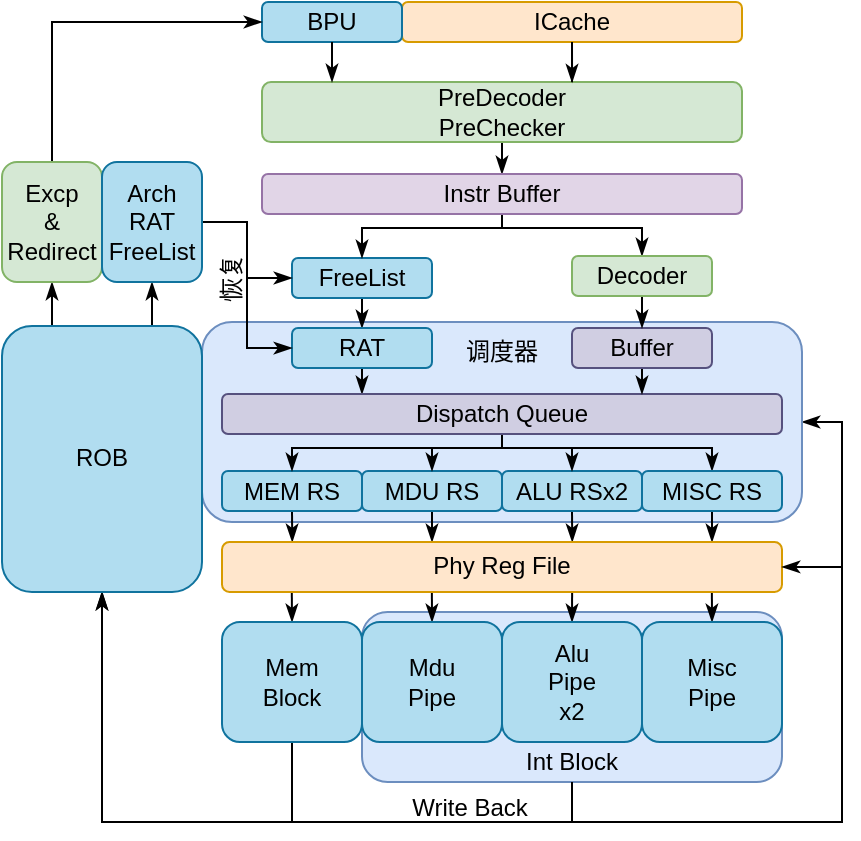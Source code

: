 <mxfile version="24.1.0" type="device">
  <diagram name="第 1 页" id="ZRXhwqYaquk9VXDUTRtr">
    <mxGraphModel dx="3905" dy="2293" grid="1" gridSize="10" guides="1" tooltips="1" connect="1" arrows="1" fold="1" page="1" pageScale="1" pageWidth="827" pageHeight="1169" math="0" shadow="0">
      <root>
        <mxCell id="0" />
        <mxCell id="1" parent="0" />
        <mxCell id="6FWrSDOBCU9FQ_EQUs3_-139" style="edgeStyle=orthogonalEdgeStyle;rounded=0;orthogonalLoop=1;jettySize=auto;html=1;exitX=0.5;exitY=1;exitDx=0;exitDy=0;entryX=0.5;entryY=1;entryDx=0;entryDy=0;endArrow=classicThin;endFill=1;" edge="1" parent="1" source="6FWrSDOBCU9FQ_EQUs3_-105" target="6FWrSDOBCU9FQ_EQUs3_-110">
          <mxGeometry relative="1" as="geometry" />
        </mxCell>
        <mxCell id="6FWrSDOBCU9FQ_EQUs3_-144" style="edgeStyle=orthogonalEdgeStyle;rounded=0;orthogonalLoop=1;jettySize=auto;html=1;exitX=0.5;exitY=1;exitDx=0;exitDy=0;entryX=1;entryY=0.5;entryDx=0;entryDy=0;endArrow=classicThin;endFill=1;" edge="1" parent="1" source="6FWrSDOBCU9FQ_EQUs3_-105" target="areKBv3bCuQHL8IYKcO6-24">
          <mxGeometry relative="1" as="geometry">
            <Array as="points">
              <mxPoint x="435" y="560" />
              <mxPoint x="570" y="560" />
              <mxPoint x="570" y="360" />
            </Array>
          </mxGeometry>
        </mxCell>
        <mxCell id="6FWrSDOBCU9FQ_EQUs3_-105" value="" style="rounded=1;whiteSpace=wrap;html=1;fillColor=#dae8fc;strokeColor=#6c8ebf;" vertex="1" parent="1">
          <mxGeometry x="330" y="454.97" width="210" height="85.03" as="geometry" />
        </mxCell>
        <mxCell id="areKBv3bCuQHL8IYKcO6-17" value="ICache" style="rounded=1;whiteSpace=wrap;html=1;fillColor=#ffe6cc;strokeColor=#d79b00;" parent="1" vertex="1">
          <mxGeometry x="350" y="150" width="170" height="20.03" as="geometry" />
        </mxCell>
        <mxCell id="6FWrSDOBCU9FQ_EQUs3_-47" style="edgeStyle=orthogonalEdgeStyle;rounded=0;orthogonalLoop=1;jettySize=auto;html=1;exitX=0.5;exitY=1;exitDx=0;exitDy=0;entryX=0.5;entryY=0;entryDx=0;entryDy=0;endArrow=classicThin;endFill=1;" edge="1" parent="1" source="areKBv3bCuQHL8IYKcO6-20" target="6FWrSDOBCU9FQ_EQUs3_-46">
          <mxGeometry relative="1" as="geometry" />
        </mxCell>
        <mxCell id="areKBv3bCuQHL8IYKcO6-20" value="PreDecoder&lt;div&gt;PreChecker&lt;/div&gt;" style="rounded=1;whiteSpace=wrap;html=1;fillColor=#d5e8d4;strokeColor=#82b366;" parent="1" vertex="1">
          <mxGeometry x="280" y="190.03" width="240" height="30" as="geometry" />
        </mxCell>
        <mxCell id="areKBv3bCuQHL8IYKcO6-24" value="" style="rounded=1;whiteSpace=wrap;html=1;fillColor=#dae8fc;strokeColor=#6c8ebf;" parent="1" vertex="1">
          <mxGeometry x="250" y="310" width="300" height="100" as="geometry" />
        </mxCell>
        <mxCell id="6FWrSDOBCU9FQ_EQUs3_-65" style="edgeStyle=orthogonalEdgeStyle;rounded=0;orthogonalLoop=1;jettySize=auto;html=1;exitX=0.5;exitY=1;exitDx=0;exitDy=0;entryX=0.5;entryY=0;entryDx=0;entryDy=0;endArrow=classicThin;endFill=1;" edge="1" parent="1" source="6FWrSDOBCU9FQ_EQUs3_-24" target="6FWrSDOBCU9FQ_EQUs3_-31">
          <mxGeometry relative="1" as="geometry" />
        </mxCell>
        <mxCell id="6FWrSDOBCU9FQ_EQUs3_-24" value="FreeList" style="rounded=1;whiteSpace=wrap;html=1;fillColor=#b1ddf0;strokeColor=#10739e;" vertex="1" parent="1">
          <mxGeometry x="295" y="278.03" width="70" height="19.97" as="geometry" />
        </mxCell>
        <mxCell id="6FWrSDOBCU9FQ_EQUs3_-69" style="edgeStyle=orthogonalEdgeStyle;rounded=0;orthogonalLoop=1;jettySize=auto;html=1;exitX=0.5;exitY=1;exitDx=0;exitDy=0;entryX=0.25;entryY=0;entryDx=0;entryDy=0;endArrow=classicThin;endFill=1;" edge="1" parent="1" source="6FWrSDOBCU9FQ_EQUs3_-31" target="6FWrSDOBCU9FQ_EQUs3_-60">
          <mxGeometry relative="1" as="geometry" />
        </mxCell>
        <mxCell id="6FWrSDOBCU9FQ_EQUs3_-31" value="RAT" style="rounded=1;whiteSpace=wrap;html=1;fillColor=#b1ddf0;strokeColor=#10739e;" vertex="1" parent="1">
          <mxGeometry x="295" y="313.03" width="70" height="20" as="geometry" />
        </mxCell>
        <mxCell id="6FWrSDOBCU9FQ_EQUs3_-85" style="edgeStyle=orthogonalEdgeStyle;rounded=0;orthogonalLoop=1;jettySize=auto;html=1;exitX=0.5;exitY=1;exitDx=0;exitDy=0;entryX=0.5;entryY=0;entryDx=0;entryDy=0;endArrow=classicThin;endFill=1;" edge="1" parent="1" target="6FWrSDOBCU9FQ_EQUs3_-24">
          <mxGeometry relative="1" as="geometry">
            <mxPoint x="400" y="252" as="sourcePoint" />
            <Array as="points">
              <mxPoint x="400" y="263" />
              <mxPoint x="330" y="263" />
            </Array>
          </mxGeometry>
        </mxCell>
        <mxCell id="6FWrSDOBCU9FQ_EQUs3_-86" style="edgeStyle=orthogonalEdgeStyle;rounded=0;orthogonalLoop=1;jettySize=auto;html=1;exitX=0.5;exitY=1;exitDx=0;exitDy=0;entryX=0.5;entryY=0;entryDx=0;entryDy=0;endArrow=classicThin;endFill=1;" edge="1" parent="1" target="6FWrSDOBCU9FQ_EQUs3_-84">
          <mxGeometry relative="1" as="geometry">
            <mxPoint x="400" y="252" as="sourcePoint" />
            <Array as="points">
              <mxPoint x="400" y="263" />
              <mxPoint x="470" y="263" />
            </Array>
          </mxGeometry>
        </mxCell>
        <mxCell id="6FWrSDOBCU9FQ_EQUs3_-46" value="Instr Buffer" style="rounded=1;whiteSpace=wrap;html=1;fillColor=#e1d5e7;strokeColor=#9673a6;" vertex="1" parent="1">
          <mxGeometry x="280" y="236.03" width="240" height="20" as="geometry" />
        </mxCell>
        <mxCell id="6FWrSDOBCU9FQ_EQUs3_-118" style="edgeStyle=orthogonalEdgeStyle;rounded=0;orthogonalLoop=1;jettySize=auto;html=1;exitX=0.5;exitY=1;exitDx=0;exitDy=0;endArrow=classicThin;endFill=1;" edge="1" parent="1" source="6FWrSDOBCU9FQ_EQUs3_-49">
          <mxGeometry relative="1" as="geometry">
            <mxPoint x="295.118" y="420" as="targetPoint" />
          </mxGeometry>
        </mxCell>
        <mxCell id="6FWrSDOBCU9FQ_EQUs3_-49" value="MEM RS" style="rounded=1;whiteSpace=wrap;html=1;fillColor=#b1ddf0;strokeColor=#10739e;" vertex="1" parent="1">
          <mxGeometry x="260" y="384.51" width="70" height="20" as="geometry" />
        </mxCell>
        <mxCell id="6FWrSDOBCU9FQ_EQUs3_-119" style="edgeStyle=orthogonalEdgeStyle;rounded=0;orthogonalLoop=1;jettySize=auto;html=1;exitX=0.5;exitY=1;exitDx=0;exitDy=0;endArrow=classicThin;endFill=1;" edge="1" parent="1" source="6FWrSDOBCU9FQ_EQUs3_-50">
          <mxGeometry relative="1" as="geometry">
            <mxPoint x="365" y="420" as="targetPoint" />
          </mxGeometry>
        </mxCell>
        <mxCell id="6FWrSDOBCU9FQ_EQUs3_-50" value="MDU RS" style="rounded=1;whiteSpace=wrap;html=1;fillColor=#b1ddf0;strokeColor=#10739e;" vertex="1" parent="1">
          <mxGeometry x="330" y="384.51" width="70" height="20" as="geometry" />
        </mxCell>
        <mxCell id="6FWrSDOBCU9FQ_EQUs3_-120" style="edgeStyle=orthogonalEdgeStyle;rounded=0;orthogonalLoop=1;jettySize=auto;html=1;exitX=0.5;exitY=1;exitDx=0;exitDy=0;endArrow=classicThin;endFill=1;" edge="1" parent="1" source="6FWrSDOBCU9FQ_EQUs3_-51">
          <mxGeometry relative="1" as="geometry">
            <mxPoint x="435.118" y="420" as="targetPoint" />
          </mxGeometry>
        </mxCell>
        <mxCell id="6FWrSDOBCU9FQ_EQUs3_-51" value="ALU RSx2" style="rounded=1;whiteSpace=wrap;html=1;fillColor=#b1ddf0;strokeColor=#10739e;" vertex="1" parent="1">
          <mxGeometry x="400" y="384.51" width="70" height="20" as="geometry" />
        </mxCell>
        <mxCell id="6FWrSDOBCU9FQ_EQUs3_-70" style="edgeStyle=orthogonalEdgeStyle;rounded=0;orthogonalLoop=1;jettySize=auto;html=1;exitX=0.5;exitY=1;exitDx=0;exitDy=0;entryX=0.5;entryY=0;entryDx=0;entryDy=0;endArrow=classicThin;endFill=1;" edge="1" parent="1" source="6FWrSDOBCU9FQ_EQUs3_-60" target="6FWrSDOBCU9FQ_EQUs3_-49">
          <mxGeometry relative="1" as="geometry">
            <Array as="points">
              <mxPoint x="400" y="373" />
              <mxPoint x="295" y="373" />
            </Array>
          </mxGeometry>
        </mxCell>
        <mxCell id="6FWrSDOBCU9FQ_EQUs3_-74" style="edgeStyle=orthogonalEdgeStyle;rounded=0;orthogonalLoop=1;jettySize=auto;html=1;exitX=0.5;exitY=1;exitDx=0;exitDy=0;entryX=0.5;entryY=0;entryDx=0;entryDy=0;endArrow=classicThin;endFill=1;" edge="1" parent="1" source="6FWrSDOBCU9FQ_EQUs3_-60" target="6FWrSDOBCU9FQ_EQUs3_-50">
          <mxGeometry relative="1" as="geometry">
            <Array as="points">
              <mxPoint x="400" y="373" />
              <mxPoint x="365" y="373" />
            </Array>
          </mxGeometry>
        </mxCell>
        <mxCell id="6FWrSDOBCU9FQ_EQUs3_-76" style="edgeStyle=orthogonalEdgeStyle;rounded=0;orthogonalLoop=1;jettySize=auto;html=1;exitX=0.5;exitY=1;exitDx=0;exitDy=0;endArrow=classicThin;endFill=1;" edge="1" parent="1" source="6FWrSDOBCU9FQ_EQUs3_-60" target="6FWrSDOBCU9FQ_EQUs3_-51">
          <mxGeometry relative="1" as="geometry">
            <Array as="points">
              <mxPoint x="400" y="373" />
              <mxPoint x="435" y="373" />
            </Array>
          </mxGeometry>
        </mxCell>
        <mxCell id="6FWrSDOBCU9FQ_EQUs3_-79" style="edgeStyle=orthogonalEdgeStyle;rounded=0;orthogonalLoop=1;jettySize=auto;html=1;exitX=0.5;exitY=1;exitDx=0;exitDy=0;entryX=0.5;entryY=0;entryDx=0;entryDy=0;endArrow=classicThin;endFill=1;" edge="1" parent="1" source="6FWrSDOBCU9FQ_EQUs3_-60" target="6FWrSDOBCU9FQ_EQUs3_-63">
          <mxGeometry relative="1" as="geometry">
            <Array as="points">
              <mxPoint x="400" y="373" />
              <mxPoint x="505" y="373" />
            </Array>
          </mxGeometry>
        </mxCell>
        <mxCell id="6FWrSDOBCU9FQ_EQUs3_-60" value="Dispatch Queue" style="rounded=1;whiteSpace=wrap;html=1;fillColor=#d0cee2;strokeColor=#56517e;" vertex="1" parent="1">
          <mxGeometry x="260" y="346.03" width="280" height="20" as="geometry" />
        </mxCell>
        <mxCell id="6FWrSDOBCU9FQ_EQUs3_-121" style="edgeStyle=orthogonalEdgeStyle;rounded=0;orthogonalLoop=1;jettySize=auto;html=1;exitX=0.5;exitY=1;exitDx=0;exitDy=0;endArrow=classicThin;endFill=1;" edge="1" parent="1" source="6FWrSDOBCU9FQ_EQUs3_-63">
          <mxGeometry relative="1" as="geometry">
            <mxPoint x="505" y="420" as="targetPoint" />
          </mxGeometry>
        </mxCell>
        <mxCell id="6FWrSDOBCU9FQ_EQUs3_-63" value="MISC RS" style="rounded=1;whiteSpace=wrap;html=1;fillColor=#b1ddf0;strokeColor=#10739e;" vertex="1" parent="1">
          <mxGeometry x="470" y="384.51" width="70" height="20" as="geometry" />
        </mxCell>
        <mxCell id="6FWrSDOBCU9FQ_EQUs3_-67" style="edgeStyle=orthogonalEdgeStyle;rounded=0;orthogonalLoop=1;jettySize=auto;html=1;exitX=0.5;exitY=1;exitDx=0;exitDy=0;entryX=0.75;entryY=0;entryDx=0;entryDy=0;endArrow=classicThin;endFill=1;" edge="1" parent="1" source="6FWrSDOBCU9FQ_EQUs3_-64" target="6FWrSDOBCU9FQ_EQUs3_-60">
          <mxGeometry relative="1" as="geometry" />
        </mxCell>
        <mxCell id="6FWrSDOBCU9FQ_EQUs3_-64" value="Buffer" style="rounded=1;whiteSpace=wrap;html=1;fillColor=#d0cee2;strokeColor=#56517e;" vertex="1" parent="1">
          <mxGeometry x="435" y="313" width="70" height="20" as="geometry" />
        </mxCell>
        <mxCell id="6FWrSDOBCU9FQ_EQUs3_-87" style="edgeStyle=orthogonalEdgeStyle;rounded=0;orthogonalLoop=1;jettySize=auto;html=1;exitX=0.5;exitY=1;exitDx=0;exitDy=0;entryX=0.5;entryY=0;entryDx=0;entryDy=0;endArrow=classicThin;endFill=1;" edge="1" parent="1" source="6FWrSDOBCU9FQ_EQUs3_-84" target="6FWrSDOBCU9FQ_EQUs3_-64">
          <mxGeometry relative="1" as="geometry" />
        </mxCell>
        <mxCell id="6FWrSDOBCU9FQ_EQUs3_-84" value="Decoder" style="rounded=1;whiteSpace=wrap;html=1;fillColor=#d5e8d4;strokeColor=#82b366;" vertex="1" parent="1">
          <mxGeometry x="435" y="277.03" width="70" height="20" as="geometry" />
        </mxCell>
        <mxCell id="6FWrSDOBCU9FQ_EQUs3_-122" style="edgeStyle=orthogonalEdgeStyle;rounded=0;orthogonalLoop=1;jettySize=auto;html=1;exitX=0.5;exitY=0;exitDx=0;exitDy=0;startArrow=classicThin;startFill=1;endArrow=none;endFill=0;" edge="1" parent="1" source="6FWrSDOBCU9FQ_EQUs3_-88">
          <mxGeometry relative="1" as="geometry">
            <mxPoint x="294.907" y="444.97" as="targetPoint" />
          </mxGeometry>
        </mxCell>
        <mxCell id="6FWrSDOBCU9FQ_EQUs3_-162" style="edgeStyle=orthogonalEdgeStyle;rounded=0;orthogonalLoop=1;jettySize=auto;html=1;exitX=0.5;exitY=1;exitDx=0;exitDy=0;entryX=0.5;entryY=1;entryDx=0;entryDy=0;endArrow=classicThin;endFill=1;" edge="1" parent="1" source="6FWrSDOBCU9FQ_EQUs3_-88" target="6FWrSDOBCU9FQ_EQUs3_-110">
          <mxGeometry relative="1" as="geometry">
            <Array as="points">
              <mxPoint x="295" y="560" />
              <mxPoint x="200" y="560" />
            </Array>
          </mxGeometry>
        </mxCell>
        <mxCell id="6FWrSDOBCU9FQ_EQUs3_-88" value="Mem&lt;div&gt;Block&lt;/div&gt;" style="rounded=1;whiteSpace=wrap;html=1;fillColor=#b1ddf0;strokeColor=#10739e;" vertex="1" parent="1">
          <mxGeometry x="260" y="460" width="70" height="60" as="geometry" />
        </mxCell>
        <mxCell id="6FWrSDOBCU9FQ_EQUs3_-124" style="edgeStyle=orthogonalEdgeStyle;rounded=0;orthogonalLoop=1;jettySize=auto;html=1;exitX=0.5;exitY=0;exitDx=0;exitDy=0;startArrow=classicThin;startFill=1;endArrow=none;endFill=0;" edge="1" parent="1" source="6FWrSDOBCU9FQ_EQUs3_-89">
          <mxGeometry relative="1" as="geometry">
            <mxPoint x="364.941" y="444.97" as="targetPoint" />
          </mxGeometry>
        </mxCell>
        <mxCell id="6FWrSDOBCU9FQ_EQUs3_-89" value="Mdu&lt;div&gt;Pipe&lt;/div&gt;" style="rounded=1;whiteSpace=wrap;html=1;fillColor=#b1ddf0;strokeColor=#10739e;" vertex="1" parent="1">
          <mxGeometry x="330" y="460" width="70" height="60" as="geometry" />
        </mxCell>
        <mxCell id="6FWrSDOBCU9FQ_EQUs3_-125" style="edgeStyle=orthogonalEdgeStyle;rounded=0;orthogonalLoop=1;jettySize=auto;html=1;exitX=0.5;exitY=0;exitDx=0;exitDy=0;startArrow=classicThin;startFill=1;endArrow=none;endFill=0;" edge="1" parent="1" source="6FWrSDOBCU9FQ_EQUs3_-90">
          <mxGeometry relative="1" as="geometry">
            <mxPoint x="435.059" y="444.97" as="targetPoint" />
          </mxGeometry>
        </mxCell>
        <mxCell id="6FWrSDOBCU9FQ_EQUs3_-90" value="Alu&lt;div&gt;Pipe&lt;/div&gt;&lt;div&gt;x2&lt;/div&gt;" style="rounded=1;whiteSpace=wrap;html=1;fillColor=#b1ddf0;strokeColor=#10739e;" vertex="1" parent="1">
          <mxGeometry x="400" y="460" width="70" height="60" as="geometry" />
        </mxCell>
        <mxCell id="6FWrSDOBCU9FQ_EQUs3_-126" style="edgeStyle=orthogonalEdgeStyle;rounded=0;orthogonalLoop=1;jettySize=auto;html=1;exitX=0.5;exitY=0;exitDx=0;exitDy=0;startArrow=classicThin;startFill=1;endArrow=none;endFill=0;" edge="1" parent="1" source="6FWrSDOBCU9FQ_EQUs3_-91">
          <mxGeometry relative="1" as="geometry">
            <mxPoint x="504.941" y="444.97" as="targetPoint" />
          </mxGeometry>
        </mxCell>
        <mxCell id="6FWrSDOBCU9FQ_EQUs3_-91" value="Misc&lt;div&gt;Pipe&lt;/div&gt;" style="rounded=1;whiteSpace=wrap;html=1;fillColor=#b1ddf0;strokeColor=#10739e;" vertex="1" parent="1">
          <mxGeometry x="470" y="460" width="70" height="60" as="geometry" />
        </mxCell>
        <mxCell id="6FWrSDOBCU9FQ_EQUs3_-93" value="Phy Reg File" style="rounded=1;whiteSpace=wrap;html=1;fillColor=#ffe6cc;strokeColor=#d79b00;points=[[0,0,0,0,0],[0,0.25,0,0,0],[0,0.5,0,0,0],[0,0.75,0,0,0],[0,1,0,0,0],[0.2,0,0,0,0],[0.4,0.05,0,0,0],[0.6,0,0,0,0],[0.8,0,0,0,0],[1,0,0,0,0],[1,0.25,0,0,0],[1,0.5,0,0,0],[1,0.75,0,0,0],[1,1,0,0,0]];" vertex="1" parent="1">
          <mxGeometry x="260" y="420" width="280" height="24.97" as="geometry" />
        </mxCell>
        <mxCell id="6FWrSDOBCU9FQ_EQUs3_-153" style="edgeStyle=orthogonalEdgeStyle;rounded=0;orthogonalLoop=1;jettySize=auto;html=1;exitX=0.75;exitY=0;exitDx=0;exitDy=0;entryX=0.5;entryY=1;entryDx=0;entryDy=0;endArrow=classicThin;endFill=1;" edge="1" parent="1" source="6FWrSDOBCU9FQ_EQUs3_-110" target="6FWrSDOBCU9FQ_EQUs3_-147">
          <mxGeometry relative="1" as="geometry" />
        </mxCell>
        <mxCell id="6FWrSDOBCU9FQ_EQUs3_-154" style="edgeStyle=orthogonalEdgeStyle;rounded=0;orthogonalLoop=1;jettySize=auto;html=1;exitX=0.25;exitY=0;exitDx=0;exitDy=0;entryX=0.5;entryY=1;entryDx=0;entryDy=0;endArrow=classicThin;endFill=1;" edge="1" parent="1" source="6FWrSDOBCU9FQ_EQUs3_-110" target="6FWrSDOBCU9FQ_EQUs3_-152">
          <mxGeometry relative="1" as="geometry" />
        </mxCell>
        <mxCell id="6FWrSDOBCU9FQ_EQUs3_-110" value="ROB" style="rounded=1;whiteSpace=wrap;html=1;rotation=0;fillColor=#b1ddf0;strokeColor=#10739e;" vertex="1" parent="1">
          <mxGeometry x="150" y="311.97" width="100" height="133" as="geometry" />
        </mxCell>
        <mxCell id="6FWrSDOBCU9FQ_EQUs3_-112" value="BPU" style="rounded=1;whiteSpace=wrap;html=1;fillColor=#b1ddf0;strokeColor=#10739e;" vertex="1" parent="1">
          <mxGeometry x="280" y="150" width="70" height="20" as="geometry" />
        </mxCell>
        <mxCell id="6FWrSDOBCU9FQ_EQUs3_-115" style="edgeStyle=orthogonalEdgeStyle;rounded=0;orthogonalLoop=1;jettySize=auto;html=1;entryX=0.143;entryY=0.016;entryDx=0;entryDy=0;entryPerimeter=0;endArrow=classicThin;endFill=1;" edge="1" parent="1" source="6FWrSDOBCU9FQ_EQUs3_-112" target="areKBv3bCuQHL8IYKcO6-20">
          <mxGeometry relative="1" as="geometry" />
        </mxCell>
        <mxCell id="6FWrSDOBCU9FQ_EQUs3_-116" style="edgeStyle=orthogonalEdgeStyle;rounded=0;orthogonalLoop=1;jettySize=auto;html=1;entryX=0.646;entryY=0.004;entryDx=0;entryDy=0;entryPerimeter=0;endArrow=classicThin;endFill=1;" edge="1" parent="1" source="areKBv3bCuQHL8IYKcO6-17" target="areKBv3bCuQHL8IYKcO6-20">
          <mxGeometry relative="1" as="geometry" />
        </mxCell>
        <mxCell id="6FWrSDOBCU9FQ_EQUs3_-137" value="Int Block" style="text;html=1;align=center;verticalAlign=middle;whiteSpace=wrap;rounded=0;" vertex="1" parent="1">
          <mxGeometry x="405" y="515" width="60" height="30" as="geometry" />
        </mxCell>
        <mxCell id="6FWrSDOBCU9FQ_EQUs3_-145" style="edgeStyle=orthogonalEdgeStyle;rounded=0;orthogonalLoop=1;jettySize=auto;html=1;entryX=1;entryY=0.5;entryDx=0;entryDy=0;entryPerimeter=0;endArrow=classicThin;endFill=1;" edge="1" parent="1" source="6FWrSDOBCU9FQ_EQUs3_-105" target="6FWrSDOBCU9FQ_EQUs3_-93">
          <mxGeometry relative="1" as="geometry">
            <Array as="points">
              <mxPoint x="435" y="560" />
              <mxPoint x="570" y="560" />
              <mxPoint x="570" y="433" />
            </Array>
          </mxGeometry>
        </mxCell>
        <mxCell id="6FWrSDOBCU9FQ_EQUs3_-146" value="Write Back" style="text;html=1;align=center;verticalAlign=middle;whiteSpace=wrap;rounded=0;" vertex="1" parent="1">
          <mxGeometry x="354" y="538" width="60" height="30" as="geometry" />
        </mxCell>
        <mxCell id="6FWrSDOBCU9FQ_EQUs3_-158" style="edgeStyle=orthogonalEdgeStyle;rounded=0;orthogonalLoop=1;jettySize=auto;html=1;exitX=1;exitY=0.5;exitDx=0;exitDy=0;endArrow=classicThin;endFill=1;" edge="1" parent="1" source="6FWrSDOBCU9FQ_EQUs3_-147" target="6FWrSDOBCU9FQ_EQUs3_-24">
          <mxGeometry relative="1" as="geometry" />
        </mxCell>
        <mxCell id="6FWrSDOBCU9FQ_EQUs3_-159" style="edgeStyle=orthogonalEdgeStyle;rounded=0;orthogonalLoop=1;jettySize=auto;html=1;exitX=1;exitY=0.5;exitDx=0;exitDy=0;" edge="1" parent="1" source="6FWrSDOBCU9FQ_EQUs3_-147">
          <mxGeometry relative="1" as="geometry">
            <mxPoint x="250.141" y="260.028" as="targetPoint" />
          </mxGeometry>
        </mxCell>
        <mxCell id="6FWrSDOBCU9FQ_EQUs3_-160" style="edgeStyle=orthogonalEdgeStyle;rounded=0;orthogonalLoop=1;jettySize=auto;html=1;exitX=1;exitY=0.5;exitDx=0;exitDy=0;entryX=0;entryY=0.5;entryDx=0;entryDy=0;endArrow=classicThin;endFill=1;" edge="1" parent="1" source="6FWrSDOBCU9FQ_EQUs3_-147" target="6FWrSDOBCU9FQ_EQUs3_-31">
          <mxGeometry relative="1" as="geometry" />
        </mxCell>
        <mxCell id="6FWrSDOBCU9FQ_EQUs3_-157" style="edgeStyle=orthogonalEdgeStyle;rounded=0;orthogonalLoop=1;jettySize=auto;html=1;exitX=0.5;exitY=0;exitDx=0;exitDy=0;entryX=0;entryY=0.5;entryDx=0;entryDy=0;endArrow=classicThin;endFill=1;" edge="1" parent="1" source="6FWrSDOBCU9FQ_EQUs3_-152" target="6FWrSDOBCU9FQ_EQUs3_-112">
          <mxGeometry relative="1" as="geometry" />
        </mxCell>
        <mxCell id="6FWrSDOBCU9FQ_EQUs3_-152" value="Excp&lt;div&gt;&amp;amp;&lt;/div&gt;&lt;div&gt;Redirect&lt;/div&gt;" style="rounded=1;whiteSpace=wrap;html=1;fillColor=#d5e8d4;strokeColor=#82b366;" vertex="1" parent="1">
          <mxGeometry x="150" y="230" width="50" height="60" as="geometry" />
        </mxCell>
        <mxCell id="6FWrSDOBCU9FQ_EQUs3_-161" value="恢复" style="text;html=1;align=center;verticalAlign=middle;whiteSpace=wrap;rounded=0;rotation=-90;" vertex="1" parent="1">
          <mxGeometry x="235" y="273.02" width="60" height="30" as="geometry" />
        </mxCell>
        <mxCell id="6FWrSDOBCU9FQ_EQUs3_-147" value="Arch&lt;div&gt;RAT&lt;/div&gt;&lt;div&gt;FreeList&lt;/div&gt;" style="rounded=1;whiteSpace=wrap;html=1;fillColor=#b1ddf0;strokeColor=#10739e;" vertex="1" parent="1">
          <mxGeometry x="200" y="230" width="50" height="60" as="geometry" />
        </mxCell>
        <mxCell id="6FWrSDOBCU9FQ_EQUs3_-165" value="调度器" style="text;html=1;align=center;verticalAlign=middle;whiteSpace=wrap;rounded=0;" vertex="1" parent="1">
          <mxGeometry x="370" y="310.03" width="60" height="30" as="geometry" />
        </mxCell>
      </root>
    </mxGraphModel>
  </diagram>
</mxfile>
